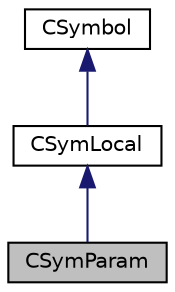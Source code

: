 digraph "CSymParam"
{
  edge [fontname="Helvetica",fontsize="10",labelfontname="Helvetica",labelfontsize="10"];
  node [fontname="Helvetica",fontsize="10",shape=record];
  Node0 [label="CSymParam",height=0.2,width=0.4,color="black", fillcolor="grey75", style="filled", fontcolor="black"];
  Node1 -> Node0 [dir="back",color="midnightblue",fontsize="10",style="solid",fontname="Helvetica"];
  Node1 [label="CSymLocal",height=0.2,width=0.4,color="black", fillcolor="white", style="filled",URL="$classCSymLocal.html",tooltip="local variable "];
  Node2 -> Node1 [dir="back",color="midnightblue",fontsize="10",style="solid",fontname="Helvetica"];
  Node2 [label="CSymbol",height=0.2,width=0.4,color="black", fillcolor="white", style="filled",URL="$classCSymbol.html",tooltip="SnuPL symbol. "];
}
